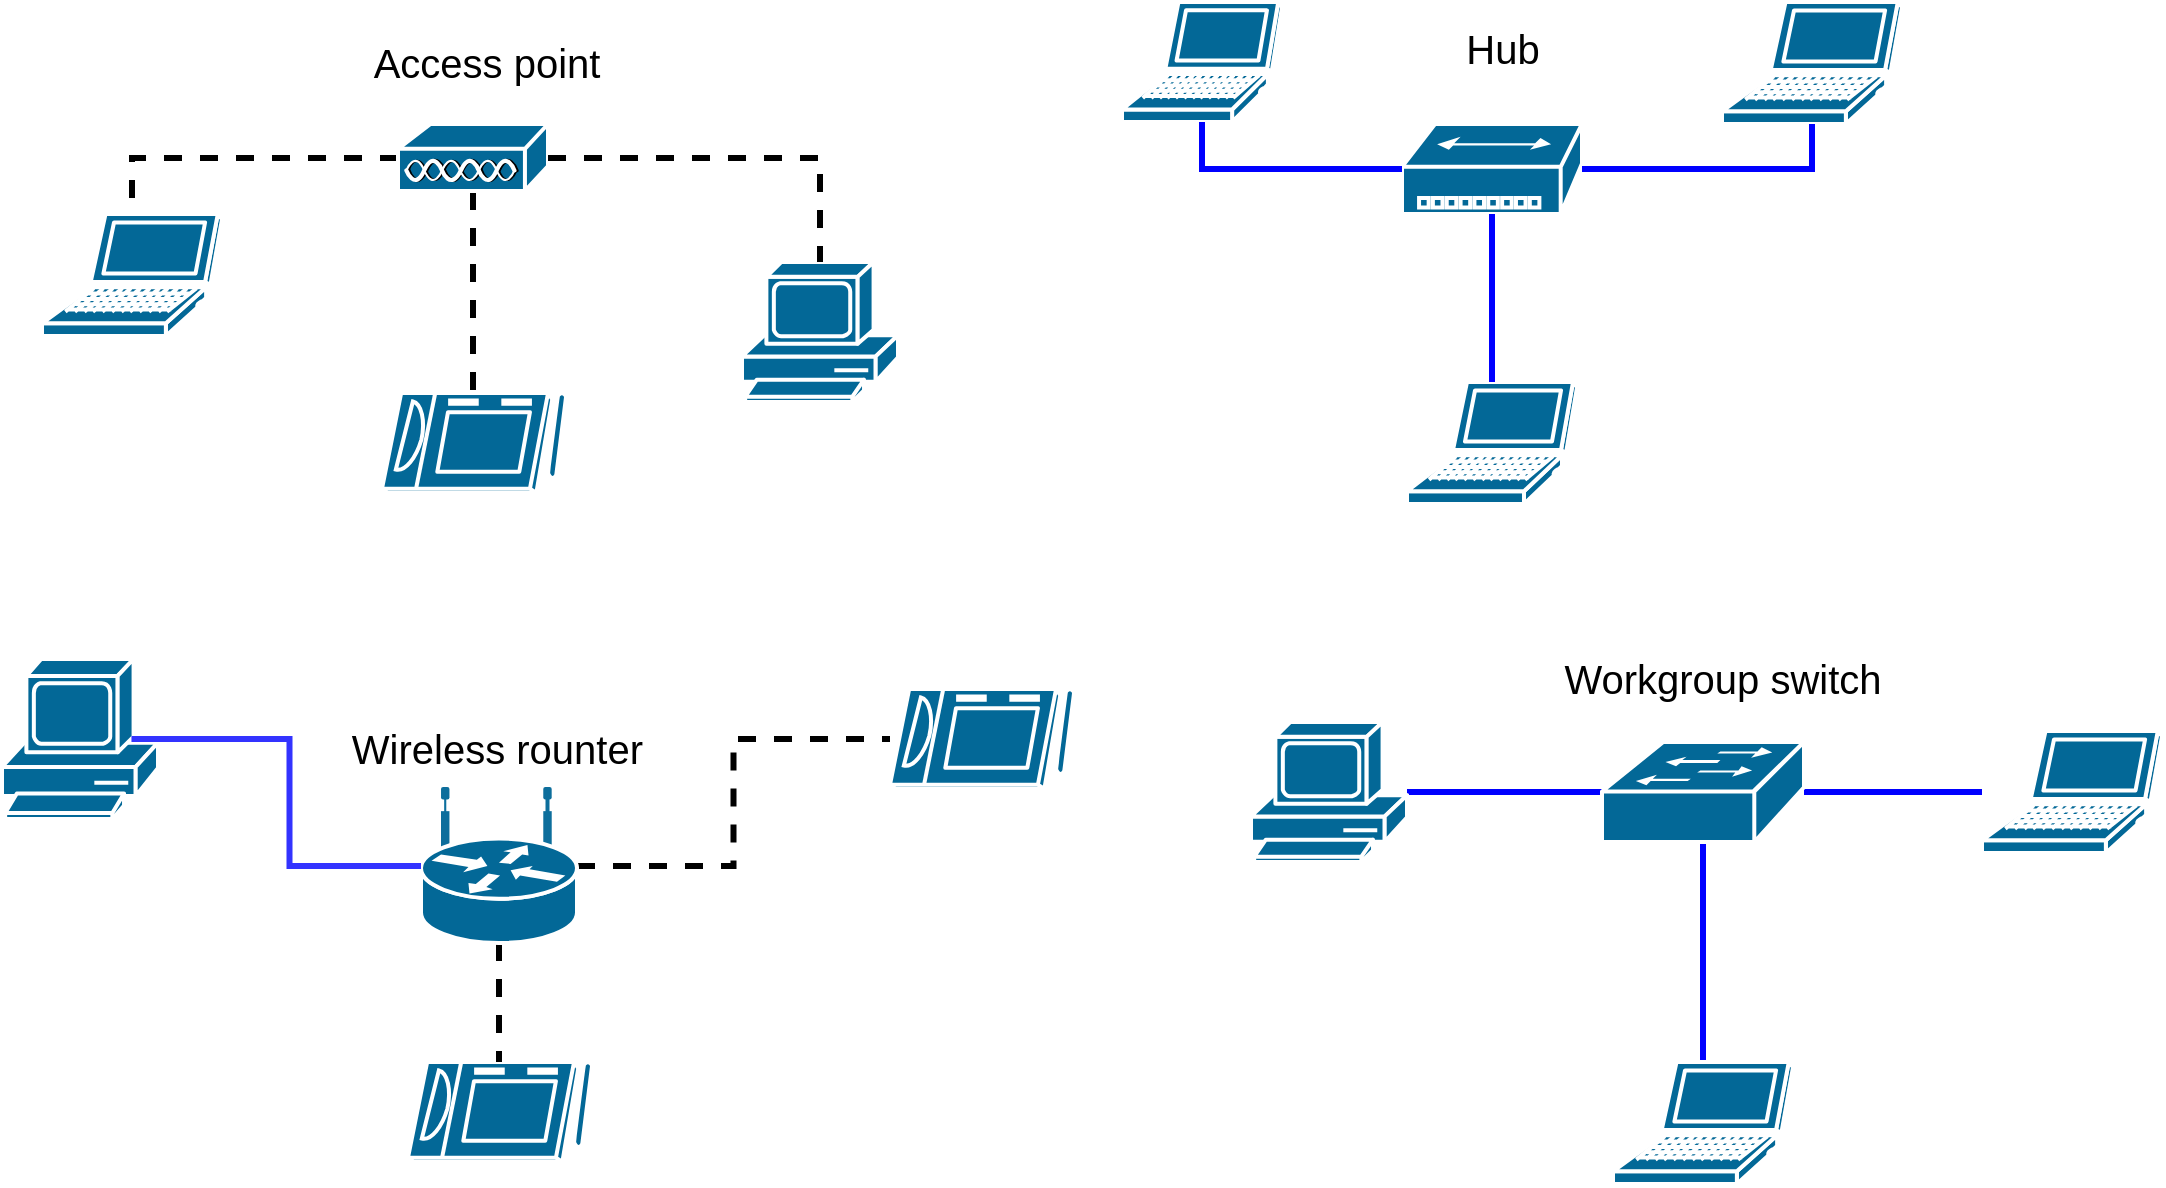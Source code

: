 <mxfile version="24.7.7">
  <diagram name="Página-1" id="0aykmzBQFzrhrvAtdoXJ">
    <mxGraphModel dx="1256" dy="669" grid="1" gridSize="10" guides="1" tooltips="1" connect="1" arrows="1" fold="1" page="1" pageScale="1" pageWidth="1169" pageHeight="827" math="0" shadow="0">
      <root>
        <mxCell id="0" />
        <mxCell id="1" parent="0" />
        <mxCell id="D3t5GSLkGJJTMsDcqO09-1" value="" style="shape=mxgraph.cisco.computers_and_peripherals.laptop;sketch=0;html=1;pointerEvents=1;dashed=0;fillColor=#036897;strokeColor=#ffffff;strokeWidth=2;verticalLabelPosition=bottom;verticalAlign=top;align=center;outlineConnect=0;" vertex="1" parent="1">
          <mxGeometry x="910" y="120" width="90" height="61" as="geometry" />
        </mxCell>
        <mxCell id="D3t5GSLkGJJTMsDcqO09-2" value="" style="shape=mxgraph.cisco.computers_and_peripherals.laptop;sketch=0;html=1;pointerEvents=1;dashed=0;fillColor=#036897;strokeColor=#ffffff;strokeWidth=2;verticalLabelPosition=bottom;verticalAlign=top;align=center;outlineConnect=0;" vertex="1" parent="1">
          <mxGeometry x="610" y="120" width="80" height="60" as="geometry" />
        </mxCell>
        <mxCell id="D3t5GSLkGJJTMsDcqO09-3" value="" style="shape=mxgraph.cisco.computers_and_peripherals.laptop;sketch=0;html=1;pointerEvents=1;dashed=0;fillColor=#036897;strokeColor=#ffffff;strokeWidth=2;verticalLabelPosition=bottom;verticalAlign=top;align=center;outlineConnect=0;" vertex="1" parent="1">
          <mxGeometry x="70" y="226" width="90" height="61" as="geometry" />
        </mxCell>
        <mxCell id="D3t5GSLkGJJTMsDcqO09-4" value="" style="shape=mxgraph.cisco.computers_and_peripherals.laptop;sketch=0;html=1;pointerEvents=1;dashed=0;fillColor=#036897;strokeColor=#ffffff;strokeWidth=2;verticalLabelPosition=bottom;verticalAlign=top;align=center;outlineConnect=0;" vertex="1" parent="1">
          <mxGeometry x="752.5" y="310" width="85" height="61" as="geometry" />
        </mxCell>
        <mxCell id="D3t5GSLkGJJTMsDcqO09-7" value="" style="shape=mxgraph.cisco.computers_and_peripherals.tablet;sketch=0;html=1;pointerEvents=1;dashed=0;fillColor=#036897;strokeColor=#ffffff;strokeWidth=2;verticalLabelPosition=bottom;verticalAlign=top;align=center;outlineConnect=0;" vertex="1" parent="1">
          <mxGeometry x="240" y="315.5" width="91" height="50" as="geometry" />
        </mxCell>
        <mxCell id="D3t5GSLkGJJTMsDcqO09-8" value="" style="shape=mxgraph.cisco.computers_and_peripherals.tablet;sketch=0;html=1;pointerEvents=1;dashed=0;fillColor=#036897;strokeColor=#ffffff;strokeWidth=2;verticalLabelPosition=bottom;verticalAlign=top;align=center;outlineConnect=0;" vertex="1" parent="1">
          <mxGeometry x="253" y="650" width="91" height="50" as="geometry" />
        </mxCell>
        <mxCell id="D3t5GSLkGJJTMsDcqO09-9" value="" style="shape=mxgraph.cisco.computers_and_peripherals.tablet;sketch=0;html=1;pointerEvents=1;dashed=0;fillColor=#036897;strokeColor=#ffffff;strokeWidth=2;verticalLabelPosition=bottom;verticalAlign=top;align=center;outlineConnect=0;" vertex="1" parent="1">
          <mxGeometry x="494" y="463.5" width="91" height="50" as="geometry" />
        </mxCell>
        <mxCell id="D3t5GSLkGJJTMsDcqO09-10" value="" style="shape=mxgraph.cisco.computers_and_peripherals.pc;sketch=0;html=1;pointerEvents=1;dashed=0;fillColor=#036897;strokeColor=#ffffff;strokeWidth=2;verticalLabelPosition=bottom;verticalAlign=top;align=center;outlineConnect=0;" vertex="1" parent="1">
          <mxGeometry x="420" y="250" width="78" height="70" as="geometry" />
        </mxCell>
        <mxCell id="D3t5GSLkGJJTMsDcqO09-11" value="" style="shape=mxgraph.cisco.computers_and_peripherals.pc;sketch=0;html=1;pointerEvents=1;dashed=0;fillColor=#036897;strokeColor=#ffffff;strokeWidth=2;verticalLabelPosition=bottom;verticalAlign=top;align=center;outlineConnect=0;" vertex="1" parent="1">
          <mxGeometry x="50" y="448.5" width="78" height="80" as="geometry" />
        </mxCell>
        <mxCell id="D3t5GSLkGJJTMsDcqO09-44" value="" style="edgeStyle=orthogonalEdgeStyle;rounded=0;orthogonalLoop=1;jettySize=auto;html=1;strokeWidth=3;endArrow=none;endFill=0;strokeColor=#0000FF;" edge="1" parent="1" source="D3t5GSLkGJJTMsDcqO09-12" target="D3t5GSLkGJJTMsDcqO09-22">
          <mxGeometry relative="1" as="geometry" />
        </mxCell>
        <mxCell id="D3t5GSLkGJJTMsDcqO09-12" value="" style="shape=mxgraph.cisco.computers_and_peripherals.pc;sketch=0;html=1;pointerEvents=1;dashed=0;fillColor=#036897;strokeColor=#ffffff;strokeWidth=2;verticalLabelPosition=bottom;verticalAlign=top;align=center;outlineConnect=0;" vertex="1" parent="1">
          <mxGeometry x="674.5" y="480" width="78" height="70" as="geometry" />
        </mxCell>
        <mxCell id="D3t5GSLkGJJTMsDcqO09-14" value="" style="shape=mxgraph.cisco.hubs_and_gateways.small_hub;sketch=0;html=1;pointerEvents=1;dashed=0;fillColor=#036897;strokeColor=#ffffff;strokeWidth=2;verticalLabelPosition=bottom;verticalAlign=top;align=center;outlineConnect=0;" vertex="1" parent="1">
          <mxGeometry x="750" y="181" width="90" height="45" as="geometry" />
        </mxCell>
        <mxCell id="D3t5GSLkGJJTMsDcqO09-32" style="edgeStyle=orthogonalEdgeStyle;rounded=0;orthogonalLoop=1;jettySize=auto;html=1;dashed=1;endArrow=none;endFill=0;strokeWidth=3;" edge="1" parent="1" source="D3t5GSLkGJJTMsDcqO09-19" target="D3t5GSLkGJJTMsDcqO09-7">
          <mxGeometry relative="1" as="geometry" />
        </mxCell>
        <mxCell id="D3t5GSLkGJJTMsDcqO09-34" style="edgeStyle=orthogonalEdgeStyle;rounded=0;orthogonalLoop=1;jettySize=auto;html=1;strokeWidth=3;dashed=1;endArrow=none;endFill=0;" edge="1" parent="1" source="D3t5GSLkGJJTMsDcqO09-19" target="D3t5GSLkGJJTMsDcqO09-3">
          <mxGeometry relative="1" as="geometry" />
        </mxCell>
        <mxCell id="D3t5GSLkGJJTMsDcqO09-19" value="" style="shape=mxgraph.cisco.misc.access_point;sketch=0;html=1;pointerEvents=1;dashed=0;fillColor=#036897;strokeColor=#ffffff;strokeWidth=2;verticalLabelPosition=bottom;verticalAlign=top;align=center;outlineConnect=0;" vertex="1" parent="1">
          <mxGeometry x="248" y="181" width="75" height="34" as="geometry" />
        </mxCell>
        <mxCell id="D3t5GSLkGJJTMsDcqO09-39" value="" style="edgeStyle=orthogonalEdgeStyle;rounded=0;orthogonalLoop=1;jettySize=auto;html=1;endArrow=none;endFill=0;strokeWidth=3;dashed=1;" edge="1" parent="1" source="D3t5GSLkGJJTMsDcqO09-21" target="D3t5GSLkGJJTMsDcqO09-9">
          <mxGeometry relative="1" as="geometry" />
        </mxCell>
        <mxCell id="D3t5GSLkGJJTMsDcqO09-41" value="" style="edgeStyle=orthogonalEdgeStyle;rounded=0;orthogonalLoop=1;jettySize=auto;html=1;startArrow=none;startFill=0;dashed=1;strokeWidth=3;endArrow=none;endFill=0;" edge="1" parent="1" source="D3t5GSLkGJJTMsDcqO09-21" target="D3t5GSLkGJJTMsDcqO09-8">
          <mxGeometry relative="1" as="geometry" />
        </mxCell>
        <mxCell id="D3t5GSLkGJJTMsDcqO09-21" value="" style="shape=mxgraph.cisco.routers.wireless_router;sketch=0;html=1;pointerEvents=1;dashed=0;fillColor=#036897;strokeColor=#ffffff;strokeWidth=2;verticalLabelPosition=bottom;verticalAlign=top;align=center;outlineConnect=0;" vertex="1" parent="1">
          <mxGeometry x="259.5" y="513.5" width="78" height="77" as="geometry" />
        </mxCell>
        <mxCell id="D3t5GSLkGJJTMsDcqO09-45" style="edgeStyle=orthogonalEdgeStyle;rounded=0;orthogonalLoop=1;jettySize=auto;html=1;strokeWidth=3;endArrow=none;endFill=0;strokeColor=#0000FF;" edge="1" parent="1" source="D3t5GSLkGJJTMsDcqO09-22" target="D3t5GSLkGJJTMsDcqO09-42">
          <mxGeometry relative="1" as="geometry" />
        </mxCell>
        <mxCell id="D3t5GSLkGJJTMsDcqO09-46" style="edgeStyle=orthogonalEdgeStyle;rounded=0;orthogonalLoop=1;jettySize=auto;html=1;strokeWidth=3;endArrow=none;endFill=0;fillColor=#dae8fc;strokeColor=#0000FF;" edge="1" parent="1" source="D3t5GSLkGJJTMsDcqO09-22" target="D3t5GSLkGJJTMsDcqO09-43">
          <mxGeometry relative="1" as="geometry" />
        </mxCell>
        <mxCell id="D3t5GSLkGJJTMsDcqO09-22" value="" style="shape=mxgraph.cisco.switches.workgroup_switch;sketch=0;html=1;pointerEvents=1;dashed=0;fillColor=#036897;strokeColor=#ffffff;strokeWidth=2;verticalLabelPosition=bottom;verticalAlign=top;align=center;outlineConnect=0;" vertex="1" parent="1">
          <mxGeometry x="850" y="490" width="101" height="50" as="geometry" />
        </mxCell>
        <mxCell id="D3t5GSLkGJJTMsDcqO09-25" style="rounded=0;orthogonalLoop=1;jettySize=auto;html=1;entryX=0.5;entryY=1;entryDx=0;entryDy=0;entryPerimeter=0;strokeWidth=3;edgeStyle=orthogonalEdgeStyle;endArrow=none;endFill=0;fillColor=#dae8fc;strokeColor=#0000FF;" edge="1" parent="1" source="D3t5GSLkGJJTMsDcqO09-4" target="D3t5GSLkGJJTMsDcqO09-14">
          <mxGeometry relative="1" as="geometry" />
        </mxCell>
        <mxCell id="D3t5GSLkGJJTMsDcqO09-28" style="edgeStyle=orthogonalEdgeStyle;rounded=0;orthogonalLoop=1;jettySize=auto;html=1;entryX=0.5;entryY=1;entryDx=0;entryDy=0;entryPerimeter=0;startArrow=none;startFill=0;strokeWidth=3;endArrow=none;endFill=0;fillColor=#dae8fc;strokeColor=#0000FF;" edge="1" parent="1" source="D3t5GSLkGJJTMsDcqO09-14" target="D3t5GSLkGJJTMsDcqO09-2">
          <mxGeometry relative="1" as="geometry" />
        </mxCell>
        <mxCell id="D3t5GSLkGJJTMsDcqO09-29" style="edgeStyle=orthogonalEdgeStyle;rounded=0;orthogonalLoop=1;jettySize=auto;html=1;entryX=0.5;entryY=1;entryDx=0;entryDy=0;entryPerimeter=0;endArrow=none;endFill=0;strokeWidth=3;fillColor=#dae8fc;strokeColor=#0000FF;" edge="1" parent="1" source="D3t5GSLkGJJTMsDcqO09-14" target="D3t5GSLkGJJTMsDcqO09-1">
          <mxGeometry relative="1" as="geometry" />
        </mxCell>
        <mxCell id="D3t5GSLkGJJTMsDcqO09-33" style="edgeStyle=orthogonalEdgeStyle;rounded=0;orthogonalLoop=1;jettySize=auto;html=1;entryX=0.5;entryY=0;entryDx=0;entryDy=0;entryPerimeter=0;dashed=1;strokeWidth=3;endArrow=none;endFill=0;" edge="1" parent="1" source="D3t5GSLkGJJTMsDcqO09-19" target="D3t5GSLkGJJTMsDcqO09-10">
          <mxGeometry relative="1" as="geometry" />
        </mxCell>
        <mxCell id="D3t5GSLkGJJTMsDcqO09-40" style="edgeStyle=orthogonalEdgeStyle;rounded=0;orthogonalLoop=1;jettySize=auto;html=1;entryX=0.83;entryY=0.5;entryDx=0;entryDy=0;entryPerimeter=0;strokeWidth=3;fillColor=#dae8fc;strokeColor=#3333FF;endArrow=none;endFill=0;" edge="1" parent="1" source="D3t5GSLkGJJTMsDcqO09-21" target="D3t5GSLkGJJTMsDcqO09-11">
          <mxGeometry relative="1" as="geometry" />
        </mxCell>
        <mxCell id="D3t5GSLkGJJTMsDcqO09-42" value="" style="shape=mxgraph.cisco.computers_and_peripherals.laptop;sketch=0;html=1;pointerEvents=1;dashed=0;fillColor=#036897;strokeColor=#ffffff;strokeWidth=2;verticalLabelPosition=bottom;verticalAlign=top;align=center;outlineConnect=0;" vertex="1" parent="1">
          <mxGeometry x="855.5" y="650" width="90" height="61" as="geometry" />
        </mxCell>
        <mxCell id="D3t5GSLkGJJTMsDcqO09-43" value="" style="shape=mxgraph.cisco.computers_and_peripherals.laptop;sketch=0;html=1;pointerEvents=1;dashed=0;fillColor=#036897;strokeColor=#ffffff;strokeWidth=2;verticalLabelPosition=bottom;verticalAlign=top;align=center;outlineConnect=0;" vertex="1" parent="1">
          <mxGeometry x="1040" y="484.5" width="90" height="61" as="geometry" />
        </mxCell>
        <mxCell id="D3t5GSLkGJJTMsDcqO09-47" value="Access point" style="text;html=1;align=center;verticalAlign=middle;resizable=0;points=[];autosize=1;strokeColor=none;fillColor=none;fontSize=20;" vertex="1" parent="1">
          <mxGeometry x="222" y="130" width="140" height="40" as="geometry" />
        </mxCell>
        <mxCell id="D3t5GSLkGJJTMsDcqO09-48" value="Hub" style="text;html=1;align=center;verticalAlign=middle;resizable=0;points=[];autosize=1;strokeColor=none;fillColor=none;fontSize=20;" vertex="1" parent="1">
          <mxGeometry x="770" y="123" width="60" height="40" as="geometry" />
        </mxCell>
        <mxCell id="D3t5GSLkGJJTMsDcqO09-51" value="Wireless rounter&amp;nbsp;" style="text;html=1;align=center;verticalAlign=middle;resizable=0;points=[];autosize=1;strokeColor=none;fillColor=none;fontSize=20;" vertex="1" parent="1">
          <mxGeometry x="215" y="473" width="170" height="40" as="geometry" />
        </mxCell>
        <mxCell id="D3t5GSLkGJJTMsDcqO09-54" value="Workgroup switch" style="text;html=1;align=center;verticalAlign=middle;resizable=0;points=[];autosize=1;strokeColor=none;fillColor=none;fontSize=20;" vertex="1" parent="1">
          <mxGeometry x="820" y="438" width="180" height="40" as="geometry" />
        </mxCell>
      </root>
    </mxGraphModel>
  </diagram>
</mxfile>
